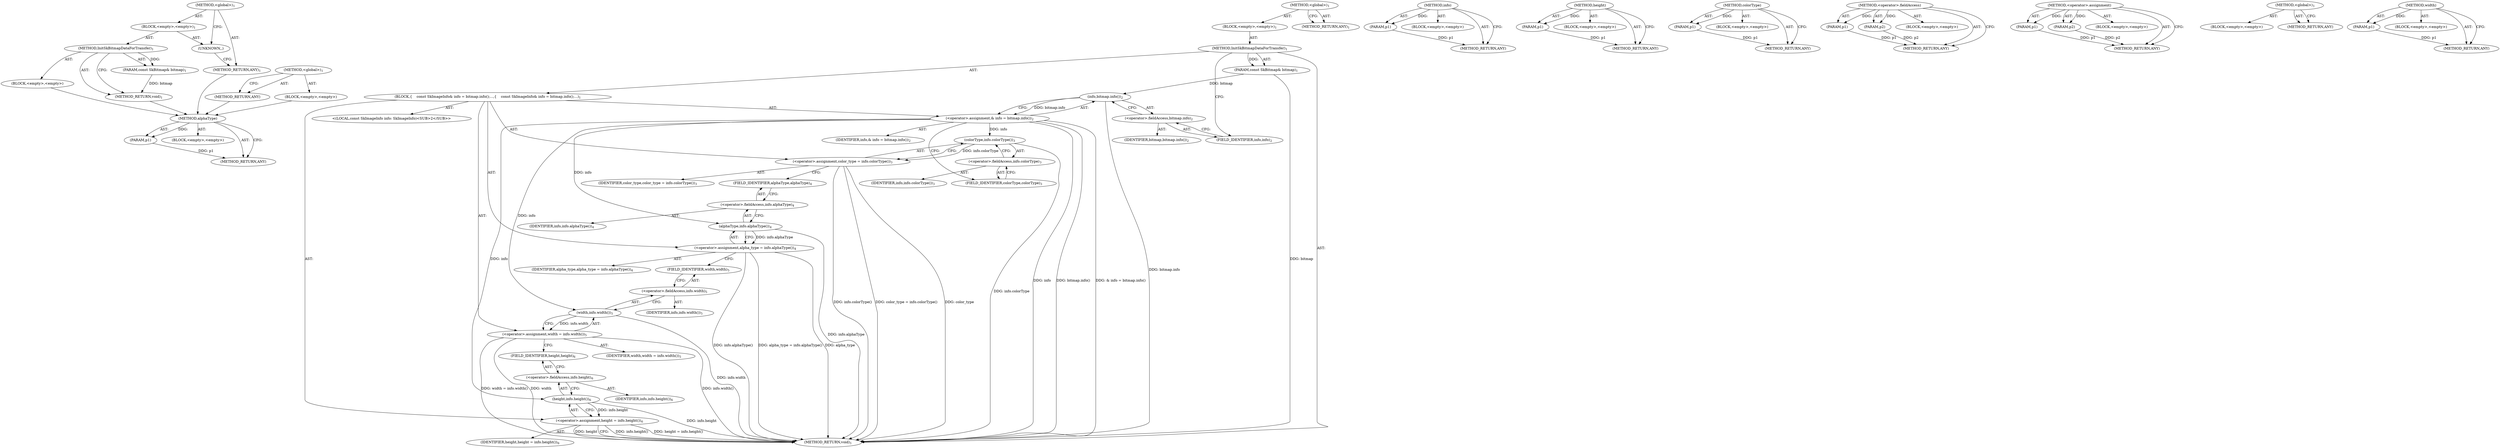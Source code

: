 digraph "&lt;global&gt;" {
vulnerable_79 [label=<(METHOD,alphaType)>];
vulnerable_80 [label=<(PARAM,p1)>];
vulnerable_81 [label=<(BLOCK,&lt;empty&gt;,&lt;empty&gt;)>];
vulnerable_82 [label=<(METHOD_RETURN,ANY)>];
vulnerable_6 [label=<(METHOD,&lt;global&gt;)<SUB>1</SUB>>];
vulnerable_7 [label=<(BLOCK,&lt;empty&gt;,&lt;empty&gt;)<SUB>1</SUB>>];
vulnerable_8 [label=<(METHOD,InitSkBitmapDataForTransfer)<SUB>1</SUB>>];
vulnerable_9 [label=<(PARAM,const SkBitmap&amp; bitmap)<SUB>1</SUB>>];
vulnerable_10 [label=<(BLOCK,{
    const SkImageInfo&amp; info = bitmap.info();
...,{
    const SkImageInfo&amp; info = bitmap.info();
...)<SUB>1</SUB>>];
vulnerable_11 [label="<(LOCAL,const SkImageInfo info: SkImageInfo)<SUB>2</SUB>>"];
vulnerable_12 [label=<(&lt;operator&gt;.assignment,&amp; info = bitmap.info())<SUB>2</SUB>>];
vulnerable_13 [label=<(IDENTIFIER,info,&amp; info = bitmap.info())<SUB>2</SUB>>];
vulnerable_14 [label=<(info,bitmap.info())<SUB>2</SUB>>];
vulnerable_15 [label=<(&lt;operator&gt;.fieldAccess,bitmap.info)<SUB>2</SUB>>];
vulnerable_16 [label=<(IDENTIFIER,bitmap,bitmap.info())<SUB>2</SUB>>];
vulnerable_17 [label=<(FIELD_IDENTIFIER,info,info)<SUB>2</SUB>>];
vulnerable_18 [label=<(&lt;operator&gt;.assignment,color_type = info.colorType())<SUB>3</SUB>>];
vulnerable_19 [label=<(IDENTIFIER,color_type,color_type = info.colorType())<SUB>3</SUB>>];
vulnerable_20 [label=<(colorType,info.colorType())<SUB>3</SUB>>];
vulnerable_21 [label=<(&lt;operator&gt;.fieldAccess,info.colorType)<SUB>3</SUB>>];
vulnerable_22 [label=<(IDENTIFIER,info,info.colorType())<SUB>3</SUB>>];
vulnerable_23 [label=<(FIELD_IDENTIFIER,colorType,colorType)<SUB>3</SUB>>];
vulnerable_24 [label=<(&lt;operator&gt;.assignment,alpha_type = info.alphaType())<SUB>4</SUB>>];
vulnerable_25 [label=<(IDENTIFIER,alpha_type,alpha_type = info.alphaType())<SUB>4</SUB>>];
vulnerable_26 [label=<(alphaType,info.alphaType())<SUB>4</SUB>>];
vulnerable_27 [label=<(&lt;operator&gt;.fieldAccess,info.alphaType)<SUB>4</SUB>>];
vulnerable_28 [label=<(IDENTIFIER,info,info.alphaType())<SUB>4</SUB>>];
vulnerable_29 [label=<(FIELD_IDENTIFIER,alphaType,alphaType)<SUB>4</SUB>>];
vulnerable_30 [label=<(&lt;operator&gt;.assignment,width = info.width())<SUB>5</SUB>>];
vulnerable_31 [label=<(IDENTIFIER,width,width = info.width())<SUB>5</SUB>>];
vulnerable_32 [label=<(width,info.width())<SUB>5</SUB>>];
vulnerable_33 [label=<(&lt;operator&gt;.fieldAccess,info.width)<SUB>5</SUB>>];
vulnerable_34 [label=<(IDENTIFIER,info,info.width())<SUB>5</SUB>>];
vulnerable_35 [label=<(FIELD_IDENTIFIER,width,width)<SUB>5</SUB>>];
vulnerable_36 [label=<(&lt;operator&gt;.assignment,height = info.height())<SUB>6</SUB>>];
vulnerable_37 [label=<(IDENTIFIER,height,height = info.height())<SUB>6</SUB>>];
vulnerable_38 [label=<(height,info.height())<SUB>6</SUB>>];
vulnerable_39 [label=<(&lt;operator&gt;.fieldAccess,info.height)<SUB>6</SUB>>];
vulnerable_40 [label=<(IDENTIFIER,info,info.height())<SUB>6</SUB>>];
vulnerable_41 [label=<(FIELD_IDENTIFIER,height,height)<SUB>6</SUB>>];
vulnerable_42 [label=<(METHOD_RETURN,void)<SUB>1</SUB>>];
vulnerable_44 [label=<(METHOD_RETURN,ANY)<SUB>1</SUB>>];
vulnerable_66 [label=<(METHOD,info)>];
vulnerable_67 [label=<(PARAM,p1)>];
vulnerable_68 [label=<(BLOCK,&lt;empty&gt;,&lt;empty&gt;)>];
vulnerable_69 [label=<(METHOD_RETURN,ANY)>];
vulnerable_87 [label=<(METHOD,height)>];
vulnerable_88 [label=<(PARAM,p1)>];
vulnerable_89 [label=<(BLOCK,&lt;empty&gt;,&lt;empty&gt;)>];
vulnerable_90 [label=<(METHOD_RETURN,ANY)>];
vulnerable_75 [label=<(METHOD,colorType)>];
vulnerable_76 [label=<(PARAM,p1)>];
vulnerable_77 [label=<(BLOCK,&lt;empty&gt;,&lt;empty&gt;)>];
vulnerable_78 [label=<(METHOD_RETURN,ANY)>];
vulnerable_70 [label=<(METHOD,&lt;operator&gt;.fieldAccess)>];
vulnerable_71 [label=<(PARAM,p1)>];
vulnerable_72 [label=<(PARAM,p2)>];
vulnerable_73 [label=<(BLOCK,&lt;empty&gt;,&lt;empty&gt;)>];
vulnerable_74 [label=<(METHOD_RETURN,ANY)>];
vulnerable_61 [label=<(METHOD,&lt;operator&gt;.assignment)>];
vulnerable_62 [label=<(PARAM,p1)>];
vulnerable_63 [label=<(PARAM,p2)>];
vulnerable_64 [label=<(BLOCK,&lt;empty&gt;,&lt;empty&gt;)>];
vulnerable_65 [label=<(METHOD_RETURN,ANY)>];
vulnerable_55 [label=<(METHOD,&lt;global&gt;)<SUB>1</SUB>>];
vulnerable_56 [label=<(BLOCK,&lt;empty&gt;,&lt;empty&gt;)>];
vulnerable_57 [label=<(METHOD_RETURN,ANY)>];
vulnerable_83 [label=<(METHOD,width)>];
vulnerable_84 [label=<(PARAM,p1)>];
vulnerable_85 [label=<(BLOCK,&lt;empty&gt;,&lt;empty&gt;)>];
vulnerable_86 [label=<(METHOD_RETURN,ANY)>];
fixed_6 [label=<(METHOD,&lt;global&gt;)<SUB>1</SUB>>];
fixed_7 [label=<(BLOCK,&lt;empty&gt;,&lt;empty&gt;)<SUB>1</SUB>>];
fixed_8 [label=<(METHOD,InitSkBitmapDataForTransfer)<SUB>1</SUB>>];
fixed_9 [label=<(PARAM,const SkBitmap&amp; bitmap)<SUB>1</SUB>>];
fixed_10 [label=<(BLOCK,&lt;empty&gt;,&lt;empty&gt;)>];
fixed_11 [label=<(METHOD_RETURN,void)<SUB>1</SUB>>];
fixed_13 [label=<(UNKNOWN,,)>];
fixed_14 [label=<(METHOD_RETURN,ANY)<SUB>1</SUB>>];
fixed_23 [label=<(METHOD,&lt;global&gt;)<SUB>1</SUB>>];
fixed_24 [label=<(BLOCK,&lt;empty&gt;,&lt;empty&gt;)>];
fixed_25 [label=<(METHOD_RETURN,ANY)>];
vulnerable_79 -> vulnerable_80  [key=0, label="AST: "];
vulnerable_79 -> vulnerable_80  [key=1, label="DDG: "];
vulnerable_79 -> vulnerable_81  [key=0, label="AST: "];
vulnerable_79 -> vulnerable_82  [key=0, label="AST: "];
vulnerable_79 -> vulnerable_82  [key=1, label="CFG: "];
vulnerable_80 -> vulnerable_82  [key=0, label="DDG: p1"];
vulnerable_6 -> vulnerable_7  [key=0, label="AST: "];
vulnerable_6 -> vulnerable_44  [key=0, label="AST: "];
vulnerable_6 -> vulnerable_44  [key=1, label="CFG: "];
vulnerable_7 -> vulnerable_8  [key=0, label="AST: "];
vulnerable_8 -> vulnerable_9  [key=0, label="AST: "];
vulnerable_8 -> vulnerable_9  [key=1, label="DDG: "];
vulnerable_8 -> vulnerable_10  [key=0, label="AST: "];
vulnerable_8 -> vulnerable_42  [key=0, label="AST: "];
vulnerable_8 -> vulnerable_17  [key=0, label="CFG: "];
vulnerable_9 -> vulnerable_42  [key=0, label="DDG: bitmap"];
vulnerable_9 -> vulnerable_14  [key=0, label="DDG: bitmap"];
vulnerable_10 -> vulnerable_11  [key=0, label="AST: "];
vulnerable_10 -> vulnerable_12  [key=0, label="AST: "];
vulnerable_10 -> vulnerable_18  [key=0, label="AST: "];
vulnerable_10 -> vulnerable_24  [key=0, label="AST: "];
vulnerable_10 -> vulnerable_30  [key=0, label="AST: "];
vulnerable_10 -> vulnerable_36  [key=0, label="AST: "];
vulnerable_12 -> vulnerable_13  [key=0, label="AST: "];
vulnerable_12 -> vulnerable_14  [key=0, label="AST: "];
vulnerable_12 -> vulnerable_23  [key=0, label="CFG: "];
vulnerable_12 -> vulnerable_42  [key=0, label="DDG: info"];
vulnerable_12 -> vulnerable_42  [key=1, label="DDG: bitmap.info()"];
vulnerable_12 -> vulnerable_42  [key=2, label="DDG: &amp; info = bitmap.info()"];
vulnerable_12 -> vulnerable_20  [key=0, label="DDG: info"];
vulnerable_12 -> vulnerable_26  [key=0, label="DDG: info"];
vulnerable_12 -> vulnerable_32  [key=0, label="DDG: info"];
vulnerable_12 -> vulnerable_38  [key=0, label="DDG: info"];
vulnerable_14 -> vulnerable_15  [key=0, label="AST: "];
vulnerable_14 -> vulnerable_12  [key=0, label="CFG: "];
vulnerable_14 -> vulnerable_12  [key=1, label="DDG: bitmap.info"];
vulnerable_14 -> vulnerable_42  [key=0, label="DDG: bitmap.info"];
vulnerable_15 -> vulnerable_16  [key=0, label="AST: "];
vulnerable_15 -> vulnerable_17  [key=0, label="AST: "];
vulnerable_15 -> vulnerable_14  [key=0, label="CFG: "];
vulnerable_17 -> vulnerable_15  [key=0, label="CFG: "];
vulnerable_18 -> vulnerable_19  [key=0, label="AST: "];
vulnerable_18 -> vulnerable_20  [key=0, label="AST: "];
vulnerable_18 -> vulnerable_29  [key=0, label="CFG: "];
vulnerable_18 -> vulnerable_42  [key=0, label="DDG: info.colorType()"];
vulnerable_18 -> vulnerable_42  [key=1, label="DDG: color_type = info.colorType()"];
vulnerable_18 -> vulnerable_42  [key=2, label="DDG: color_type"];
vulnerable_20 -> vulnerable_21  [key=0, label="AST: "];
vulnerable_20 -> vulnerable_18  [key=0, label="CFG: "];
vulnerable_20 -> vulnerable_18  [key=1, label="DDG: info.colorType"];
vulnerable_20 -> vulnerable_42  [key=0, label="DDG: info.colorType"];
vulnerable_21 -> vulnerable_22  [key=0, label="AST: "];
vulnerable_21 -> vulnerable_23  [key=0, label="AST: "];
vulnerable_21 -> vulnerable_20  [key=0, label="CFG: "];
vulnerable_23 -> vulnerable_21  [key=0, label="CFG: "];
vulnerable_24 -> vulnerable_25  [key=0, label="AST: "];
vulnerable_24 -> vulnerable_26  [key=0, label="AST: "];
vulnerable_24 -> vulnerable_35  [key=0, label="CFG: "];
vulnerable_24 -> vulnerable_42  [key=0, label="DDG: info.alphaType()"];
vulnerable_24 -> vulnerable_42  [key=1, label="DDG: alpha_type = info.alphaType()"];
vulnerable_24 -> vulnerable_42  [key=2, label="DDG: alpha_type"];
vulnerable_26 -> vulnerable_27  [key=0, label="AST: "];
vulnerable_26 -> vulnerable_24  [key=0, label="CFG: "];
vulnerable_26 -> vulnerable_24  [key=1, label="DDG: info.alphaType"];
vulnerable_26 -> vulnerable_42  [key=0, label="DDG: info.alphaType"];
vulnerable_27 -> vulnerable_28  [key=0, label="AST: "];
vulnerable_27 -> vulnerable_29  [key=0, label="AST: "];
vulnerable_27 -> vulnerable_26  [key=0, label="CFG: "];
vulnerable_29 -> vulnerable_27  [key=0, label="CFG: "];
vulnerable_30 -> vulnerable_31  [key=0, label="AST: "];
vulnerable_30 -> vulnerable_32  [key=0, label="AST: "];
vulnerable_30 -> vulnerable_41  [key=0, label="CFG: "];
vulnerable_30 -> vulnerable_42  [key=0, label="DDG: info.width()"];
vulnerable_30 -> vulnerable_42  [key=1, label="DDG: width = info.width()"];
vulnerable_30 -> vulnerable_42  [key=2, label="DDG: width"];
vulnerable_32 -> vulnerable_33  [key=0, label="AST: "];
vulnerable_32 -> vulnerable_30  [key=0, label="CFG: "];
vulnerable_32 -> vulnerable_30  [key=1, label="DDG: info.width"];
vulnerable_32 -> vulnerable_42  [key=0, label="DDG: info.width"];
vulnerable_33 -> vulnerable_34  [key=0, label="AST: "];
vulnerable_33 -> vulnerable_35  [key=0, label="AST: "];
vulnerable_33 -> vulnerable_32  [key=0, label="CFG: "];
vulnerable_35 -> vulnerable_33  [key=0, label="CFG: "];
vulnerable_36 -> vulnerable_37  [key=0, label="AST: "];
vulnerable_36 -> vulnerable_38  [key=0, label="AST: "];
vulnerable_36 -> vulnerable_42  [key=0, label="CFG: "];
vulnerable_36 -> vulnerable_42  [key=1, label="DDG: info.height()"];
vulnerable_36 -> vulnerable_42  [key=2, label="DDG: height = info.height()"];
vulnerable_36 -> vulnerable_42  [key=3, label="DDG: height"];
vulnerable_38 -> vulnerable_39  [key=0, label="AST: "];
vulnerable_38 -> vulnerable_36  [key=0, label="CFG: "];
vulnerable_38 -> vulnerable_36  [key=1, label="DDG: info.height"];
vulnerable_38 -> vulnerable_42  [key=0, label="DDG: info.height"];
vulnerable_39 -> vulnerable_40  [key=0, label="AST: "];
vulnerable_39 -> vulnerable_41  [key=0, label="AST: "];
vulnerable_39 -> vulnerable_38  [key=0, label="CFG: "];
vulnerable_41 -> vulnerable_39  [key=0, label="CFG: "];
vulnerable_66 -> vulnerable_67  [key=0, label="AST: "];
vulnerable_66 -> vulnerable_67  [key=1, label="DDG: "];
vulnerable_66 -> vulnerable_68  [key=0, label="AST: "];
vulnerable_66 -> vulnerable_69  [key=0, label="AST: "];
vulnerable_66 -> vulnerable_69  [key=1, label="CFG: "];
vulnerable_67 -> vulnerable_69  [key=0, label="DDG: p1"];
vulnerable_87 -> vulnerable_88  [key=0, label="AST: "];
vulnerable_87 -> vulnerable_88  [key=1, label="DDG: "];
vulnerable_87 -> vulnerable_89  [key=0, label="AST: "];
vulnerable_87 -> vulnerable_90  [key=0, label="AST: "];
vulnerable_87 -> vulnerable_90  [key=1, label="CFG: "];
vulnerable_88 -> vulnerable_90  [key=0, label="DDG: p1"];
vulnerable_75 -> vulnerable_76  [key=0, label="AST: "];
vulnerable_75 -> vulnerable_76  [key=1, label="DDG: "];
vulnerable_75 -> vulnerable_77  [key=0, label="AST: "];
vulnerable_75 -> vulnerable_78  [key=0, label="AST: "];
vulnerable_75 -> vulnerable_78  [key=1, label="CFG: "];
vulnerable_76 -> vulnerable_78  [key=0, label="DDG: p1"];
vulnerable_70 -> vulnerable_71  [key=0, label="AST: "];
vulnerable_70 -> vulnerable_71  [key=1, label="DDG: "];
vulnerable_70 -> vulnerable_73  [key=0, label="AST: "];
vulnerable_70 -> vulnerable_72  [key=0, label="AST: "];
vulnerable_70 -> vulnerable_72  [key=1, label="DDG: "];
vulnerable_70 -> vulnerable_74  [key=0, label="AST: "];
vulnerable_70 -> vulnerable_74  [key=1, label="CFG: "];
vulnerable_71 -> vulnerable_74  [key=0, label="DDG: p1"];
vulnerable_72 -> vulnerable_74  [key=0, label="DDG: p2"];
vulnerable_61 -> vulnerable_62  [key=0, label="AST: "];
vulnerable_61 -> vulnerable_62  [key=1, label="DDG: "];
vulnerable_61 -> vulnerable_64  [key=0, label="AST: "];
vulnerable_61 -> vulnerable_63  [key=0, label="AST: "];
vulnerable_61 -> vulnerable_63  [key=1, label="DDG: "];
vulnerable_61 -> vulnerable_65  [key=0, label="AST: "];
vulnerable_61 -> vulnerable_65  [key=1, label="CFG: "];
vulnerable_62 -> vulnerable_65  [key=0, label="DDG: p1"];
vulnerable_63 -> vulnerable_65  [key=0, label="DDG: p2"];
vulnerable_55 -> vulnerable_56  [key=0, label="AST: "];
vulnerable_55 -> vulnerable_57  [key=0, label="AST: "];
vulnerable_55 -> vulnerable_57  [key=1, label="CFG: "];
vulnerable_83 -> vulnerable_84  [key=0, label="AST: "];
vulnerable_83 -> vulnerable_84  [key=1, label="DDG: "];
vulnerable_83 -> vulnerable_85  [key=0, label="AST: "];
vulnerable_83 -> vulnerable_86  [key=0, label="AST: "];
vulnerable_83 -> vulnerable_86  [key=1, label="CFG: "];
vulnerable_84 -> vulnerable_86  [key=0, label="DDG: p1"];
fixed_6 -> fixed_7  [key=0, label="AST: "];
fixed_6 -> fixed_14  [key=0, label="AST: "];
fixed_6 -> fixed_13  [key=0, label="CFG: "];
fixed_7 -> fixed_8  [key=0, label="AST: "];
fixed_7 -> fixed_13  [key=0, label="AST: "];
fixed_8 -> fixed_9  [key=0, label="AST: "];
fixed_8 -> fixed_9  [key=1, label="DDG: "];
fixed_8 -> fixed_10  [key=0, label="AST: "];
fixed_8 -> fixed_11  [key=0, label="AST: "];
fixed_8 -> fixed_11  [key=1, label="CFG: "];
fixed_9 -> fixed_11  [key=0, label="DDG: bitmap"];
fixed_10 -> vulnerable_79  [key=0];
fixed_11 -> vulnerable_79  [key=0];
fixed_13 -> fixed_14  [key=0, label="CFG: "];
fixed_14 -> vulnerable_79  [key=0];
fixed_23 -> fixed_24  [key=0, label="AST: "];
fixed_23 -> fixed_25  [key=0, label="AST: "];
fixed_23 -> fixed_25  [key=1, label="CFG: "];
fixed_24 -> vulnerable_79  [key=0];
fixed_25 -> vulnerable_79  [key=0];
}
